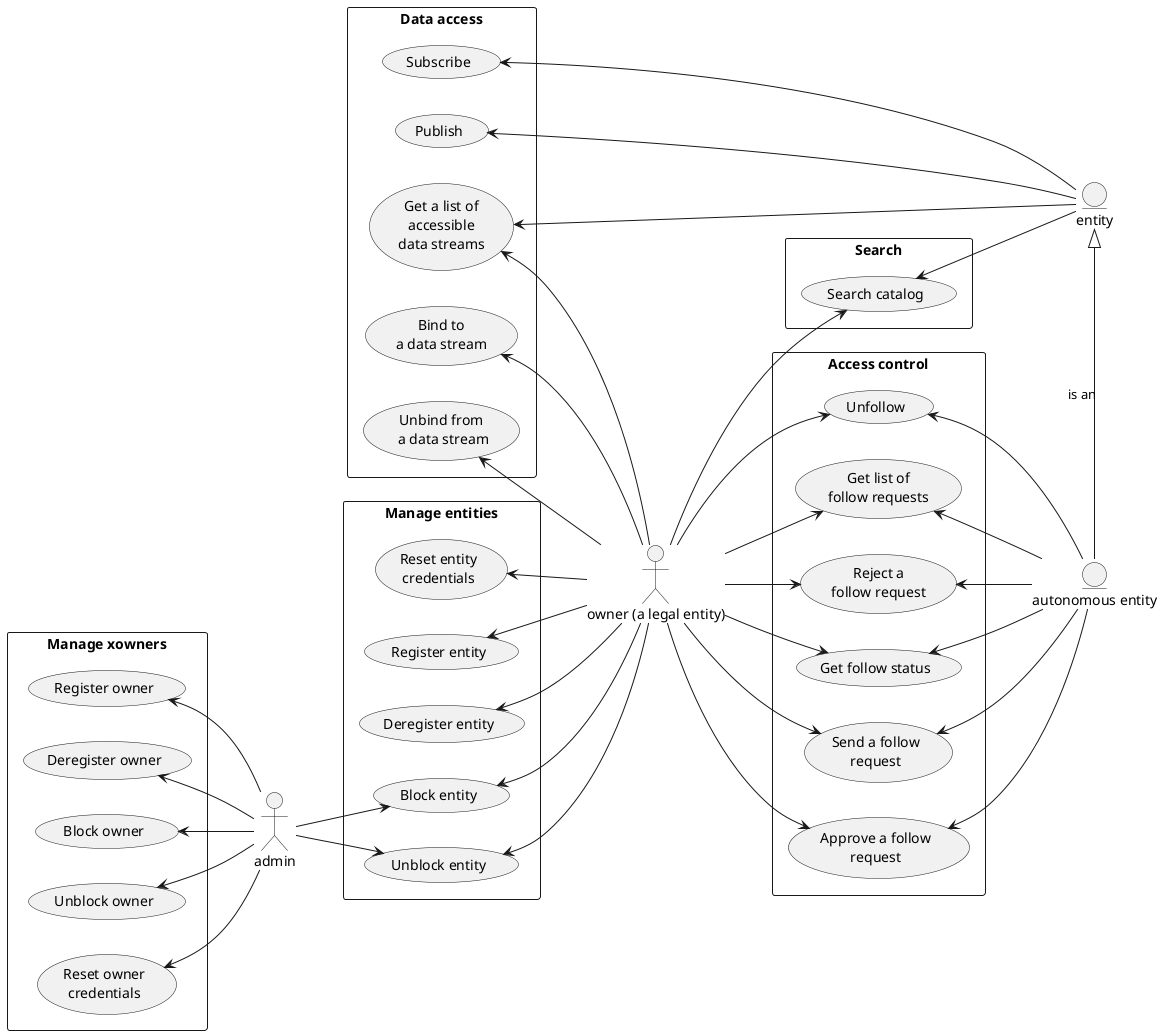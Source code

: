 @startuml
left to right direction

actor owner as "owner (a legal entity)"


rectangle "Manage xowners" {

	(Register owner)
	(Deregister owner)
	(Block owner)
	(Unblock owner)
	(Reset owner\ncredentials)

}

rectangle "Manage entities" {
	(Register entity)
	(Deregister entity)
	(Block entity)
	(Unblock entity)
	(Reset entity\ncredentials)

}

rectangle "Access control" {

	(Send a follow\nrequest)
	(Approve a follow\nrequest)
	(Unfollow)
	(Get list of\nfollow requests)
	(Reject a\nfollow request)
	(Get follow status)
}

rectangle "Data access" {

	(Publish)
	(Subscribe)

	(Bind to\na data stream)
	(Unbind from\n a data stream)
	(Get a list of\naccessible\ndata streams)
}

rectangle "Search" {
	(Search catalog)
}


(Unblock owner) <-- admin
(Block owner) <-- admin
(Deregister owner) <-- admin
(Register owner) <-- admin
(Reset owner\ncredentials) <-- admin


admin --> (Unblock entity)
admin --> (Block entity)

(Reset entity\ncredentials) <-- owner
(Register entity) <-- owner
(Deregister entity) <-- owner
(Unblock entity) <-- owner
(Block entity) <-- owner


owner --> (Approve a follow\nrequest)
owner --> (Send a follow\nrequest)
owner --> (Unfollow)


(Bind to\na data stream) <-- owner
(Unbind from\n a data stream) <-- owner
(Get a list of\naccessible\ndata streams) <-- owner

owner --> (Get list of\nfollow requests)
owner --> (Reject a\nfollow request)
owner --> (Get follow status)

owner --> (Search catalog)

entity entity

(Publish) <-- entity
(Subscribe) <-- entity
(Get a list of\naccessible\ndata streams) <-- entity
(Search catalog) <-- entity

entity "autonomous entity" as a
entity <|- a : is an

(Send a follow\nrequest) <-- a
(Approve a follow\nrequest) <-- a
(Reject a\nfollow request) <-- a
(Get follow status) <-- a
(Unfollow) <-- a
(Get list of\nfollow requests) <-- a

@enduml
